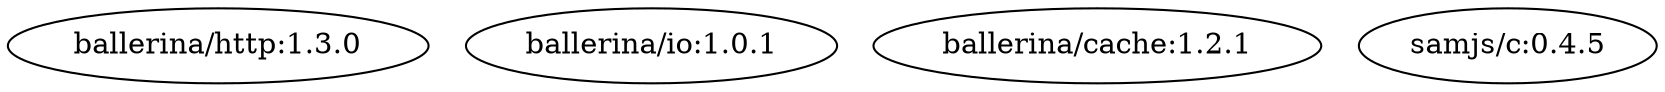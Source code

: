 digraph "DependenciesToml" {
    "ballerina/http:1.3.0"
    "ballerina/io:1.0.1" [transitive = true]
    "ballerina/cache:1.2.1" [transitive = true]
    "samjs/c:0.4.5" [transitive = true]
}